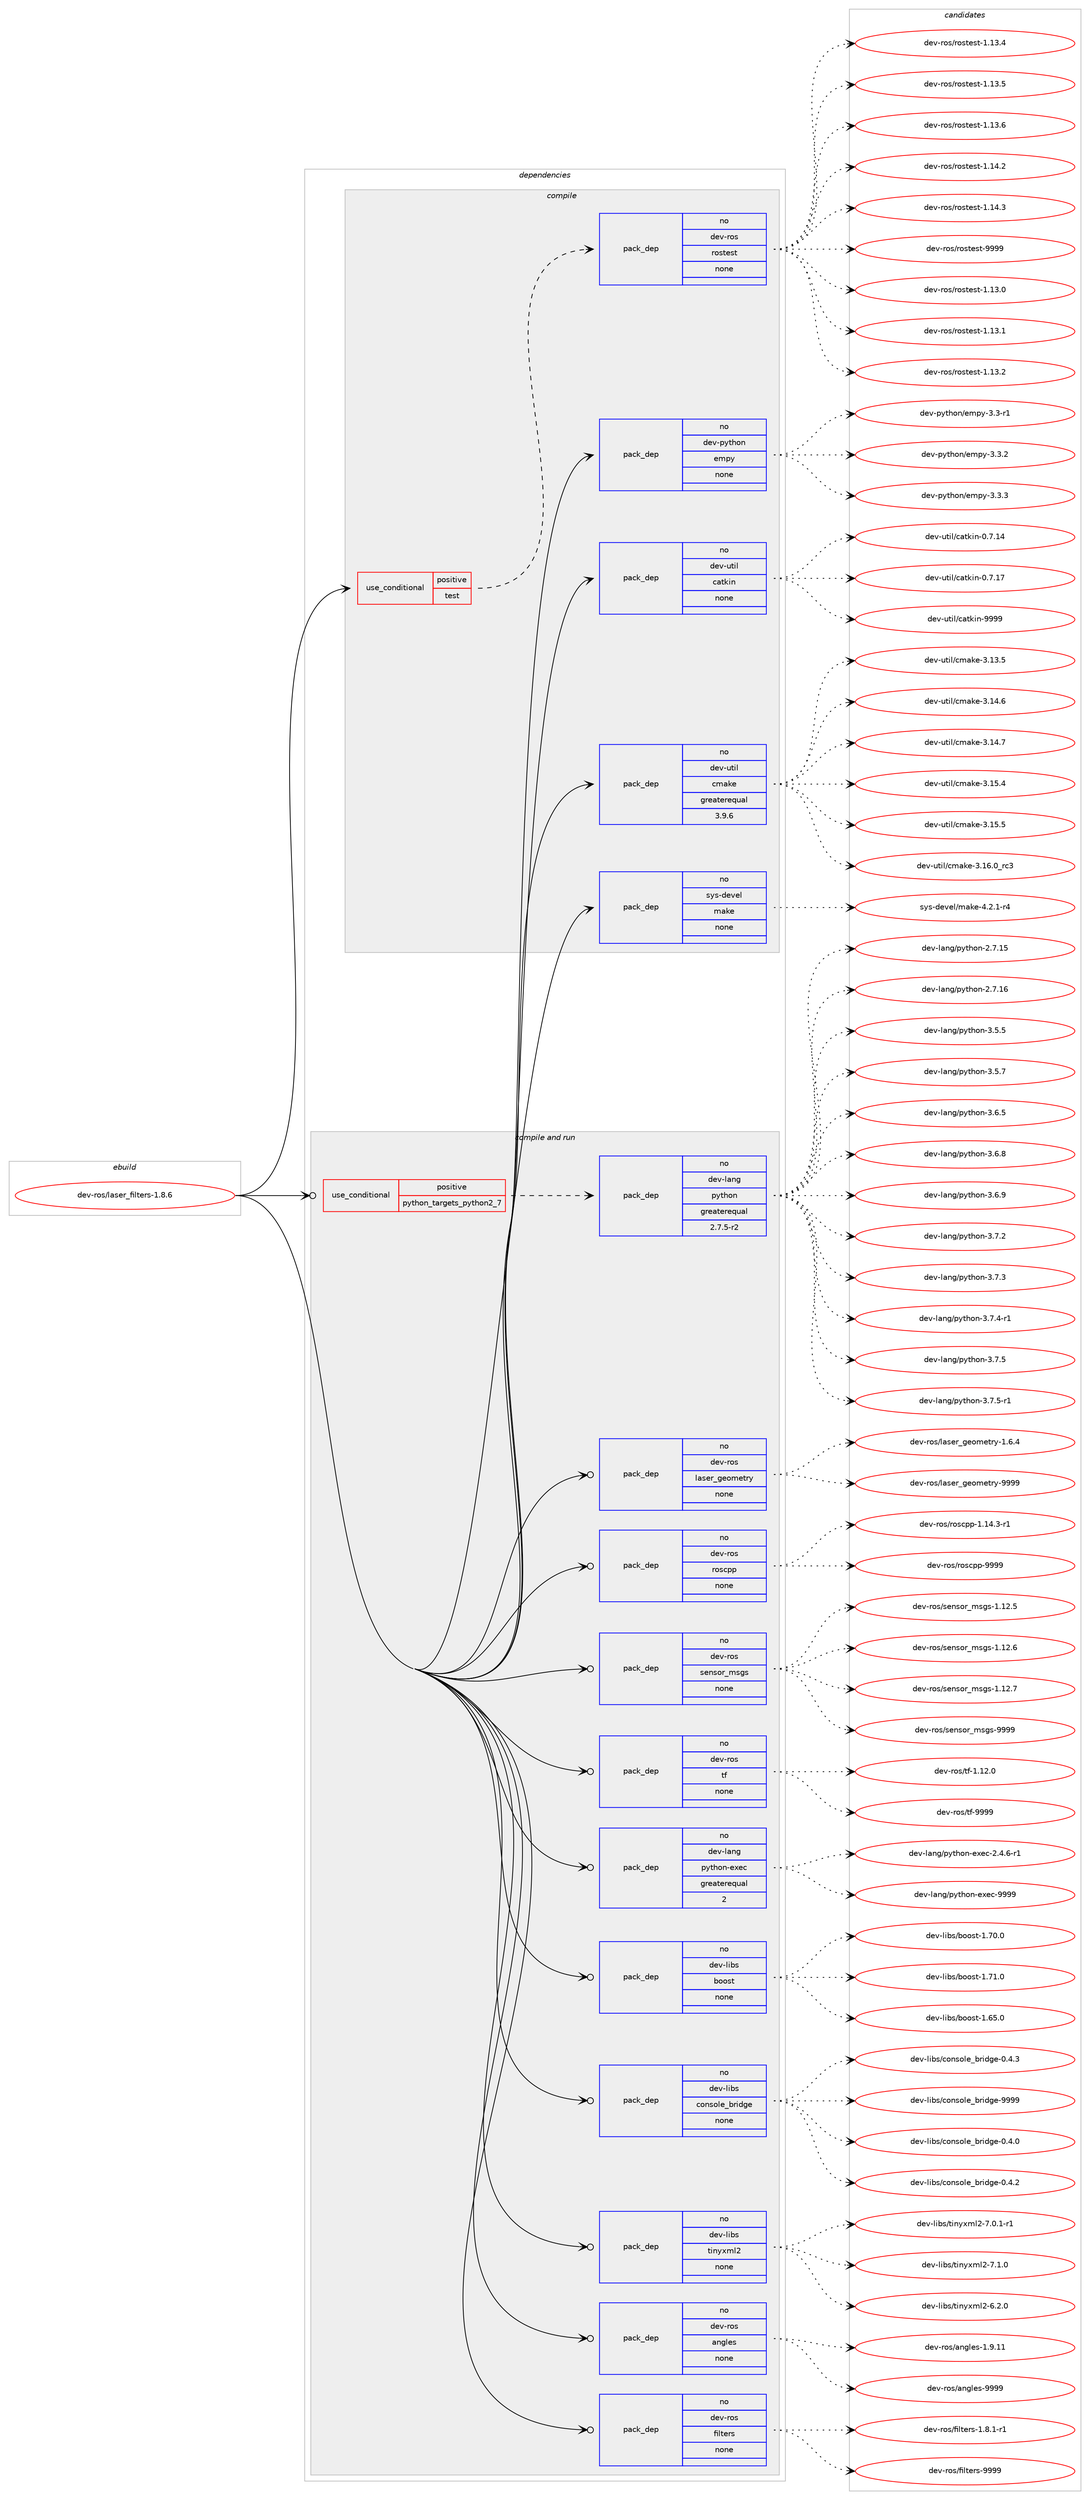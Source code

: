digraph prolog {

# *************
# Graph options
# *************

newrank=true;
concentrate=true;
compound=true;
graph [rankdir=LR,fontname=Helvetica,fontsize=10,ranksep=1.5];#, ranksep=2.5, nodesep=0.2];
edge  [arrowhead=vee];
node  [fontname=Helvetica,fontsize=10];

# **********
# The ebuild
# **********

subgraph cluster_leftcol {
color=gray;
rank=same;
label=<<i>ebuild</i>>;
id [label="dev-ros/laser_filters-1.8.6", color=red, width=4, href="../dev-ros/laser_filters-1.8.6.svg"];
}

# ****************
# The dependencies
# ****************

subgraph cluster_midcol {
color=gray;
label=<<i>dependencies</i>>;
subgraph cluster_compile {
fillcolor="#eeeeee";
style=filled;
label=<<i>compile</i>>;
subgraph cond153701 {
dependency655381 [label=<<TABLE BORDER="0" CELLBORDER="1" CELLSPACING="0" CELLPADDING="4"><TR><TD ROWSPAN="3" CELLPADDING="10">use_conditional</TD></TR><TR><TD>positive</TD></TR><TR><TD>test</TD></TR></TABLE>>, shape=none, color=red];
subgraph pack489774 {
dependency655382 [label=<<TABLE BORDER="0" CELLBORDER="1" CELLSPACING="0" CELLPADDING="4" WIDTH="220"><TR><TD ROWSPAN="6" CELLPADDING="30">pack_dep</TD></TR><TR><TD WIDTH="110">no</TD></TR><TR><TD>dev-ros</TD></TR><TR><TD>rostest</TD></TR><TR><TD>none</TD></TR><TR><TD></TD></TR></TABLE>>, shape=none, color=blue];
}
dependency655381:e -> dependency655382:w [weight=20,style="dashed",arrowhead="vee"];
}
id:e -> dependency655381:w [weight=20,style="solid",arrowhead="vee"];
subgraph pack489775 {
dependency655383 [label=<<TABLE BORDER="0" CELLBORDER="1" CELLSPACING="0" CELLPADDING="4" WIDTH="220"><TR><TD ROWSPAN="6" CELLPADDING="30">pack_dep</TD></TR><TR><TD WIDTH="110">no</TD></TR><TR><TD>dev-python</TD></TR><TR><TD>empy</TD></TR><TR><TD>none</TD></TR><TR><TD></TD></TR></TABLE>>, shape=none, color=blue];
}
id:e -> dependency655383:w [weight=20,style="solid",arrowhead="vee"];
subgraph pack489776 {
dependency655384 [label=<<TABLE BORDER="0" CELLBORDER="1" CELLSPACING="0" CELLPADDING="4" WIDTH="220"><TR><TD ROWSPAN="6" CELLPADDING="30">pack_dep</TD></TR><TR><TD WIDTH="110">no</TD></TR><TR><TD>dev-util</TD></TR><TR><TD>catkin</TD></TR><TR><TD>none</TD></TR><TR><TD></TD></TR></TABLE>>, shape=none, color=blue];
}
id:e -> dependency655384:w [weight=20,style="solid",arrowhead="vee"];
subgraph pack489777 {
dependency655385 [label=<<TABLE BORDER="0" CELLBORDER="1" CELLSPACING="0" CELLPADDING="4" WIDTH="220"><TR><TD ROWSPAN="6" CELLPADDING="30">pack_dep</TD></TR><TR><TD WIDTH="110">no</TD></TR><TR><TD>dev-util</TD></TR><TR><TD>cmake</TD></TR><TR><TD>greaterequal</TD></TR><TR><TD>3.9.6</TD></TR></TABLE>>, shape=none, color=blue];
}
id:e -> dependency655385:w [weight=20,style="solid",arrowhead="vee"];
subgraph pack489778 {
dependency655386 [label=<<TABLE BORDER="0" CELLBORDER="1" CELLSPACING="0" CELLPADDING="4" WIDTH="220"><TR><TD ROWSPAN="6" CELLPADDING="30">pack_dep</TD></TR><TR><TD WIDTH="110">no</TD></TR><TR><TD>sys-devel</TD></TR><TR><TD>make</TD></TR><TR><TD>none</TD></TR><TR><TD></TD></TR></TABLE>>, shape=none, color=blue];
}
id:e -> dependency655386:w [weight=20,style="solid",arrowhead="vee"];
}
subgraph cluster_compileandrun {
fillcolor="#eeeeee";
style=filled;
label=<<i>compile and run</i>>;
subgraph cond153702 {
dependency655387 [label=<<TABLE BORDER="0" CELLBORDER="1" CELLSPACING="0" CELLPADDING="4"><TR><TD ROWSPAN="3" CELLPADDING="10">use_conditional</TD></TR><TR><TD>positive</TD></TR><TR><TD>python_targets_python2_7</TD></TR></TABLE>>, shape=none, color=red];
subgraph pack489779 {
dependency655388 [label=<<TABLE BORDER="0" CELLBORDER="1" CELLSPACING="0" CELLPADDING="4" WIDTH="220"><TR><TD ROWSPAN="6" CELLPADDING="30">pack_dep</TD></TR><TR><TD WIDTH="110">no</TD></TR><TR><TD>dev-lang</TD></TR><TR><TD>python</TD></TR><TR><TD>greaterequal</TD></TR><TR><TD>2.7.5-r2</TD></TR></TABLE>>, shape=none, color=blue];
}
dependency655387:e -> dependency655388:w [weight=20,style="dashed",arrowhead="vee"];
}
id:e -> dependency655387:w [weight=20,style="solid",arrowhead="odotvee"];
subgraph pack489780 {
dependency655389 [label=<<TABLE BORDER="0" CELLBORDER="1" CELLSPACING="0" CELLPADDING="4" WIDTH="220"><TR><TD ROWSPAN="6" CELLPADDING="30">pack_dep</TD></TR><TR><TD WIDTH="110">no</TD></TR><TR><TD>dev-lang</TD></TR><TR><TD>python-exec</TD></TR><TR><TD>greaterequal</TD></TR><TR><TD>2</TD></TR></TABLE>>, shape=none, color=blue];
}
id:e -> dependency655389:w [weight=20,style="solid",arrowhead="odotvee"];
subgraph pack489781 {
dependency655390 [label=<<TABLE BORDER="0" CELLBORDER="1" CELLSPACING="0" CELLPADDING="4" WIDTH="220"><TR><TD ROWSPAN="6" CELLPADDING="30">pack_dep</TD></TR><TR><TD WIDTH="110">no</TD></TR><TR><TD>dev-libs</TD></TR><TR><TD>boost</TD></TR><TR><TD>none</TD></TR><TR><TD></TD></TR></TABLE>>, shape=none, color=blue];
}
id:e -> dependency655390:w [weight=20,style="solid",arrowhead="odotvee"];
subgraph pack489782 {
dependency655391 [label=<<TABLE BORDER="0" CELLBORDER="1" CELLSPACING="0" CELLPADDING="4" WIDTH="220"><TR><TD ROWSPAN="6" CELLPADDING="30">pack_dep</TD></TR><TR><TD WIDTH="110">no</TD></TR><TR><TD>dev-libs</TD></TR><TR><TD>console_bridge</TD></TR><TR><TD>none</TD></TR><TR><TD></TD></TR></TABLE>>, shape=none, color=blue];
}
id:e -> dependency655391:w [weight=20,style="solid",arrowhead="odotvee"];
subgraph pack489783 {
dependency655392 [label=<<TABLE BORDER="0" CELLBORDER="1" CELLSPACING="0" CELLPADDING="4" WIDTH="220"><TR><TD ROWSPAN="6" CELLPADDING="30">pack_dep</TD></TR><TR><TD WIDTH="110">no</TD></TR><TR><TD>dev-libs</TD></TR><TR><TD>tinyxml2</TD></TR><TR><TD>none</TD></TR><TR><TD></TD></TR></TABLE>>, shape=none, color=blue];
}
id:e -> dependency655392:w [weight=20,style="solid",arrowhead="odotvee"];
subgraph pack489784 {
dependency655393 [label=<<TABLE BORDER="0" CELLBORDER="1" CELLSPACING="0" CELLPADDING="4" WIDTH="220"><TR><TD ROWSPAN="6" CELLPADDING="30">pack_dep</TD></TR><TR><TD WIDTH="110">no</TD></TR><TR><TD>dev-ros</TD></TR><TR><TD>angles</TD></TR><TR><TD>none</TD></TR><TR><TD></TD></TR></TABLE>>, shape=none, color=blue];
}
id:e -> dependency655393:w [weight=20,style="solid",arrowhead="odotvee"];
subgraph pack489785 {
dependency655394 [label=<<TABLE BORDER="0" CELLBORDER="1" CELLSPACING="0" CELLPADDING="4" WIDTH="220"><TR><TD ROWSPAN="6" CELLPADDING="30">pack_dep</TD></TR><TR><TD WIDTH="110">no</TD></TR><TR><TD>dev-ros</TD></TR><TR><TD>filters</TD></TR><TR><TD>none</TD></TR><TR><TD></TD></TR></TABLE>>, shape=none, color=blue];
}
id:e -> dependency655394:w [weight=20,style="solid",arrowhead="odotvee"];
subgraph pack489786 {
dependency655395 [label=<<TABLE BORDER="0" CELLBORDER="1" CELLSPACING="0" CELLPADDING="4" WIDTH="220"><TR><TD ROWSPAN="6" CELLPADDING="30">pack_dep</TD></TR><TR><TD WIDTH="110">no</TD></TR><TR><TD>dev-ros</TD></TR><TR><TD>laser_geometry</TD></TR><TR><TD>none</TD></TR><TR><TD></TD></TR></TABLE>>, shape=none, color=blue];
}
id:e -> dependency655395:w [weight=20,style="solid",arrowhead="odotvee"];
subgraph pack489787 {
dependency655396 [label=<<TABLE BORDER="0" CELLBORDER="1" CELLSPACING="0" CELLPADDING="4" WIDTH="220"><TR><TD ROWSPAN="6" CELLPADDING="30">pack_dep</TD></TR><TR><TD WIDTH="110">no</TD></TR><TR><TD>dev-ros</TD></TR><TR><TD>roscpp</TD></TR><TR><TD>none</TD></TR><TR><TD></TD></TR></TABLE>>, shape=none, color=blue];
}
id:e -> dependency655396:w [weight=20,style="solid",arrowhead="odotvee"];
subgraph pack489788 {
dependency655397 [label=<<TABLE BORDER="0" CELLBORDER="1" CELLSPACING="0" CELLPADDING="4" WIDTH="220"><TR><TD ROWSPAN="6" CELLPADDING="30">pack_dep</TD></TR><TR><TD WIDTH="110">no</TD></TR><TR><TD>dev-ros</TD></TR><TR><TD>sensor_msgs</TD></TR><TR><TD>none</TD></TR><TR><TD></TD></TR></TABLE>>, shape=none, color=blue];
}
id:e -> dependency655397:w [weight=20,style="solid",arrowhead="odotvee"];
subgraph pack489789 {
dependency655398 [label=<<TABLE BORDER="0" CELLBORDER="1" CELLSPACING="0" CELLPADDING="4" WIDTH="220"><TR><TD ROWSPAN="6" CELLPADDING="30">pack_dep</TD></TR><TR><TD WIDTH="110">no</TD></TR><TR><TD>dev-ros</TD></TR><TR><TD>tf</TD></TR><TR><TD>none</TD></TR><TR><TD></TD></TR></TABLE>>, shape=none, color=blue];
}
id:e -> dependency655398:w [weight=20,style="solid",arrowhead="odotvee"];
}
subgraph cluster_run {
fillcolor="#eeeeee";
style=filled;
label=<<i>run</i>>;
}
}

# **************
# The candidates
# **************

subgraph cluster_choices {
rank=same;
color=gray;
label=<<i>candidates</i>>;

subgraph choice489774 {
color=black;
nodesep=1;
choice100101118451141111154711411111511610111511645494649514648 [label="dev-ros/rostest-1.13.0", color=red, width=4,href="../dev-ros/rostest-1.13.0.svg"];
choice100101118451141111154711411111511610111511645494649514649 [label="dev-ros/rostest-1.13.1", color=red, width=4,href="../dev-ros/rostest-1.13.1.svg"];
choice100101118451141111154711411111511610111511645494649514650 [label="dev-ros/rostest-1.13.2", color=red, width=4,href="../dev-ros/rostest-1.13.2.svg"];
choice100101118451141111154711411111511610111511645494649514652 [label="dev-ros/rostest-1.13.4", color=red, width=4,href="../dev-ros/rostest-1.13.4.svg"];
choice100101118451141111154711411111511610111511645494649514653 [label="dev-ros/rostest-1.13.5", color=red, width=4,href="../dev-ros/rostest-1.13.5.svg"];
choice100101118451141111154711411111511610111511645494649514654 [label="dev-ros/rostest-1.13.6", color=red, width=4,href="../dev-ros/rostest-1.13.6.svg"];
choice100101118451141111154711411111511610111511645494649524650 [label="dev-ros/rostest-1.14.2", color=red, width=4,href="../dev-ros/rostest-1.14.2.svg"];
choice100101118451141111154711411111511610111511645494649524651 [label="dev-ros/rostest-1.14.3", color=red, width=4,href="../dev-ros/rostest-1.14.3.svg"];
choice10010111845114111115471141111151161011151164557575757 [label="dev-ros/rostest-9999", color=red, width=4,href="../dev-ros/rostest-9999.svg"];
dependency655382:e -> choice100101118451141111154711411111511610111511645494649514648:w [style=dotted,weight="100"];
dependency655382:e -> choice100101118451141111154711411111511610111511645494649514649:w [style=dotted,weight="100"];
dependency655382:e -> choice100101118451141111154711411111511610111511645494649514650:w [style=dotted,weight="100"];
dependency655382:e -> choice100101118451141111154711411111511610111511645494649514652:w [style=dotted,weight="100"];
dependency655382:e -> choice100101118451141111154711411111511610111511645494649514653:w [style=dotted,weight="100"];
dependency655382:e -> choice100101118451141111154711411111511610111511645494649514654:w [style=dotted,weight="100"];
dependency655382:e -> choice100101118451141111154711411111511610111511645494649524650:w [style=dotted,weight="100"];
dependency655382:e -> choice100101118451141111154711411111511610111511645494649524651:w [style=dotted,weight="100"];
dependency655382:e -> choice10010111845114111115471141111151161011151164557575757:w [style=dotted,weight="100"];
}
subgraph choice489775 {
color=black;
nodesep=1;
choice1001011184511212111610411111047101109112121455146514511449 [label="dev-python/empy-3.3-r1", color=red, width=4,href="../dev-python/empy-3.3-r1.svg"];
choice1001011184511212111610411111047101109112121455146514650 [label="dev-python/empy-3.3.2", color=red, width=4,href="../dev-python/empy-3.3.2.svg"];
choice1001011184511212111610411111047101109112121455146514651 [label="dev-python/empy-3.3.3", color=red, width=4,href="../dev-python/empy-3.3.3.svg"];
dependency655383:e -> choice1001011184511212111610411111047101109112121455146514511449:w [style=dotted,weight="100"];
dependency655383:e -> choice1001011184511212111610411111047101109112121455146514650:w [style=dotted,weight="100"];
dependency655383:e -> choice1001011184511212111610411111047101109112121455146514651:w [style=dotted,weight="100"];
}
subgraph choice489776 {
color=black;
nodesep=1;
choice1001011184511711610510847999711610710511045484655464952 [label="dev-util/catkin-0.7.14", color=red, width=4,href="../dev-util/catkin-0.7.14.svg"];
choice1001011184511711610510847999711610710511045484655464955 [label="dev-util/catkin-0.7.17", color=red, width=4,href="../dev-util/catkin-0.7.17.svg"];
choice100101118451171161051084799971161071051104557575757 [label="dev-util/catkin-9999", color=red, width=4,href="../dev-util/catkin-9999.svg"];
dependency655384:e -> choice1001011184511711610510847999711610710511045484655464952:w [style=dotted,weight="100"];
dependency655384:e -> choice1001011184511711610510847999711610710511045484655464955:w [style=dotted,weight="100"];
dependency655384:e -> choice100101118451171161051084799971161071051104557575757:w [style=dotted,weight="100"];
}
subgraph choice489777 {
color=black;
nodesep=1;
choice1001011184511711610510847991099710710145514649514653 [label="dev-util/cmake-3.13.5", color=red, width=4,href="../dev-util/cmake-3.13.5.svg"];
choice1001011184511711610510847991099710710145514649524654 [label="dev-util/cmake-3.14.6", color=red, width=4,href="../dev-util/cmake-3.14.6.svg"];
choice1001011184511711610510847991099710710145514649524655 [label="dev-util/cmake-3.14.7", color=red, width=4,href="../dev-util/cmake-3.14.7.svg"];
choice1001011184511711610510847991099710710145514649534652 [label="dev-util/cmake-3.15.4", color=red, width=4,href="../dev-util/cmake-3.15.4.svg"];
choice1001011184511711610510847991099710710145514649534653 [label="dev-util/cmake-3.15.5", color=red, width=4,href="../dev-util/cmake-3.15.5.svg"];
choice1001011184511711610510847991099710710145514649544648951149951 [label="dev-util/cmake-3.16.0_rc3", color=red, width=4,href="../dev-util/cmake-3.16.0_rc3.svg"];
dependency655385:e -> choice1001011184511711610510847991099710710145514649514653:w [style=dotted,weight="100"];
dependency655385:e -> choice1001011184511711610510847991099710710145514649524654:w [style=dotted,weight="100"];
dependency655385:e -> choice1001011184511711610510847991099710710145514649524655:w [style=dotted,weight="100"];
dependency655385:e -> choice1001011184511711610510847991099710710145514649534652:w [style=dotted,weight="100"];
dependency655385:e -> choice1001011184511711610510847991099710710145514649534653:w [style=dotted,weight="100"];
dependency655385:e -> choice1001011184511711610510847991099710710145514649544648951149951:w [style=dotted,weight="100"];
}
subgraph choice489778 {
color=black;
nodesep=1;
choice1151211154510010111810110847109971071014552465046494511452 [label="sys-devel/make-4.2.1-r4", color=red, width=4,href="../sys-devel/make-4.2.1-r4.svg"];
dependency655386:e -> choice1151211154510010111810110847109971071014552465046494511452:w [style=dotted,weight="100"];
}
subgraph choice489779 {
color=black;
nodesep=1;
choice10010111845108971101034711212111610411111045504655464953 [label="dev-lang/python-2.7.15", color=red, width=4,href="../dev-lang/python-2.7.15.svg"];
choice10010111845108971101034711212111610411111045504655464954 [label="dev-lang/python-2.7.16", color=red, width=4,href="../dev-lang/python-2.7.16.svg"];
choice100101118451089711010347112121116104111110455146534653 [label="dev-lang/python-3.5.5", color=red, width=4,href="../dev-lang/python-3.5.5.svg"];
choice100101118451089711010347112121116104111110455146534655 [label="dev-lang/python-3.5.7", color=red, width=4,href="../dev-lang/python-3.5.7.svg"];
choice100101118451089711010347112121116104111110455146544653 [label="dev-lang/python-3.6.5", color=red, width=4,href="../dev-lang/python-3.6.5.svg"];
choice100101118451089711010347112121116104111110455146544656 [label="dev-lang/python-3.6.8", color=red, width=4,href="../dev-lang/python-3.6.8.svg"];
choice100101118451089711010347112121116104111110455146544657 [label="dev-lang/python-3.6.9", color=red, width=4,href="../dev-lang/python-3.6.9.svg"];
choice100101118451089711010347112121116104111110455146554650 [label="dev-lang/python-3.7.2", color=red, width=4,href="../dev-lang/python-3.7.2.svg"];
choice100101118451089711010347112121116104111110455146554651 [label="dev-lang/python-3.7.3", color=red, width=4,href="../dev-lang/python-3.7.3.svg"];
choice1001011184510897110103471121211161041111104551465546524511449 [label="dev-lang/python-3.7.4-r1", color=red, width=4,href="../dev-lang/python-3.7.4-r1.svg"];
choice100101118451089711010347112121116104111110455146554653 [label="dev-lang/python-3.7.5", color=red, width=4,href="../dev-lang/python-3.7.5.svg"];
choice1001011184510897110103471121211161041111104551465546534511449 [label="dev-lang/python-3.7.5-r1", color=red, width=4,href="../dev-lang/python-3.7.5-r1.svg"];
dependency655388:e -> choice10010111845108971101034711212111610411111045504655464953:w [style=dotted,weight="100"];
dependency655388:e -> choice10010111845108971101034711212111610411111045504655464954:w [style=dotted,weight="100"];
dependency655388:e -> choice100101118451089711010347112121116104111110455146534653:w [style=dotted,weight="100"];
dependency655388:e -> choice100101118451089711010347112121116104111110455146534655:w [style=dotted,weight="100"];
dependency655388:e -> choice100101118451089711010347112121116104111110455146544653:w [style=dotted,weight="100"];
dependency655388:e -> choice100101118451089711010347112121116104111110455146544656:w [style=dotted,weight="100"];
dependency655388:e -> choice100101118451089711010347112121116104111110455146544657:w [style=dotted,weight="100"];
dependency655388:e -> choice100101118451089711010347112121116104111110455146554650:w [style=dotted,weight="100"];
dependency655388:e -> choice100101118451089711010347112121116104111110455146554651:w [style=dotted,weight="100"];
dependency655388:e -> choice1001011184510897110103471121211161041111104551465546524511449:w [style=dotted,weight="100"];
dependency655388:e -> choice100101118451089711010347112121116104111110455146554653:w [style=dotted,weight="100"];
dependency655388:e -> choice1001011184510897110103471121211161041111104551465546534511449:w [style=dotted,weight="100"];
}
subgraph choice489780 {
color=black;
nodesep=1;
choice10010111845108971101034711212111610411111045101120101994550465246544511449 [label="dev-lang/python-exec-2.4.6-r1", color=red, width=4,href="../dev-lang/python-exec-2.4.6-r1.svg"];
choice10010111845108971101034711212111610411111045101120101994557575757 [label="dev-lang/python-exec-9999", color=red, width=4,href="../dev-lang/python-exec-9999.svg"];
dependency655389:e -> choice10010111845108971101034711212111610411111045101120101994550465246544511449:w [style=dotted,weight="100"];
dependency655389:e -> choice10010111845108971101034711212111610411111045101120101994557575757:w [style=dotted,weight="100"];
}
subgraph choice489781 {
color=black;
nodesep=1;
choice1001011184510810598115479811111111511645494654534648 [label="dev-libs/boost-1.65.0", color=red, width=4,href="../dev-libs/boost-1.65.0.svg"];
choice1001011184510810598115479811111111511645494655484648 [label="dev-libs/boost-1.70.0", color=red, width=4,href="../dev-libs/boost-1.70.0.svg"];
choice1001011184510810598115479811111111511645494655494648 [label="dev-libs/boost-1.71.0", color=red, width=4,href="../dev-libs/boost-1.71.0.svg"];
dependency655390:e -> choice1001011184510810598115479811111111511645494654534648:w [style=dotted,weight="100"];
dependency655390:e -> choice1001011184510810598115479811111111511645494655484648:w [style=dotted,weight="100"];
dependency655390:e -> choice1001011184510810598115479811111111511645494655494648:w [style=dotted,weight="100"];
}
subgraph choice489782 {
color=black;
nodesep=1;
choice100101118451081059811547991111101151111081019598114105100103101454846524648 [label="dev-libs/console_bridge-0.4.0", color=red, width=4,href="../dev-libs/console_bridge-0.4.0.svg"];
choice100101118451081059811547991111101151111081019598114105100103101454846524650 [label="dev-libs/console_bridge-0.4.2", color=red, width=4,href="../dev-libs/console_bridge-0.4.2.svg"];
choice100101118451081059811547991111101151111081019598114105100103101454846524651 [label="dev-libs/console_bridge-0.4.3", color=red, width=4,href="../dev-libs/console_bridge-0.4.3.svg"];
choice1001011184510810598115479911111011511110810195981141051001031014557575757 [label="dev-libs/console_bridge-9999", color=red, width=4,href="../dev-libs/console_bridge-9999.svg"];
dependency655391:e -> choice100101118451081059811547991111101151111081019598114105100103101454846524648:w [style=dotted,weight="100"];
dependency655391:e -> choice100101118451081059811547991111101151111081019598114105100103101454846524650:w [style=dotted,weight="100"];
dependency655391:e -> choice100101118451081059811547991111101151111081019598114105100103101454846524651:w [style=dotted,weight="100"];
dependency655391:e -> choice1001011184510810598115479911111011511110810195981141051001031014557575757:w [style=dotted,weight="100"];
}
subgraph choice489783 {
color=black;
nodesep=1;
choice10010111845108105981154711610511012112010910850455446504648 [label="dev-libs/tinyxml2-6.2.0", color=red, width=4,href="../dev-libs/tinyxml2-6.2.0.svg"];
choice100101118451081059811547116105110121120109108504555464846494511449 [label="dev-libs/tinyxml2-7.0.1-r1", color=red, width=4,href="../dev-libs/tinyxml2-7.0.1-r1.svg"];
choice10010111845108105981154711610511012112010910850455546494648 [label="dev-libs/tinyxml2-7.1.0", color=red, width=4,href="../dev-libs/tinyxml2-7.1.0.svg"];
dependency655392:e -> choice10010111845108105981154711610511012112010910850455446504648:w [style=dotted,weight="100"];
dependency655392:e -> choice100101118451081059811547116105110121120109108504555464846494511449:w [style=dotted,weight="100"];
dependency655392:e -> choice10010111845108105981154711610511012112010910850455546494648:w [style=dotted,weight="100"];
}
subgraph choice489784 {
color=black;
nodesep=1;
choice10010111845114111115479711010310810111545494657464949 [label="dev-ros/angles-1.9.11", color=red, width=4,href="../dev-ros/angles-1.9.11.svg"];
choice1001011184511411111547971101031081011154557575757 [label="dev-ros/angles-9999", color=red, width=4,href="../dev-ros/angles-9999.svg"];
dependency655393:e -> choice10010111845114111115479711010310810111545494657464949:w [style=dotted,weight="100"];
dependency655393:e -> choice1001011184511411111547971101031081011154557575757:w [style=dotted,weight="100"];
}
subgraph choice489785 {
color=black;
nodesep=1;
choice10010111845114111115471021051081161011141154549465646494511449 [label="dev-ros/filters-1.8.1-r1", color=red, width=4,href="../dev-ros/filters-1.8.1-r1.svg"];
choice10010111845114111115471021051081161011141154557575757 [label="dev-ros/filters-9999", color=red, width=4,href="../dev-ros/filters-9999.svg"];
dependency655394:e -> choice10010111845114111115471021051081161011141154549465646494511449:w [style=dotted,weight="100"];
dependency655394:e -> choice10010111845114111115471021051081161011141154557575757:w [style=dotted,weight="100"];
}
subgraph choice489786 {
color=black;
nodesep=1;
choice10010111845114111115471089711510111495103101111109101116114121454946544652 [label="dev-ros/laser_geometry-1.6.4", color=red, width=4,href="../dev-ros/laser_geometry-1.6.4.svg"];
choice100101118451141111154710897115101114951031011111091011161141214557575757 [label="dev-ros/laser_geometry-9999", color=red, width=4,href="../dev-ros/laser_geometry-9999.svg"];
dependency655395:e -> choice10010111845114111115471089711510111495103101111109101116114121454946544652:w [style=dotted,weight="100"];
dependency655395:e -> choice100101118451141111154710897115101114951031011111091011161141214557575757:w [style=dotted,weight="100"];
}
subgraph choice489787 {
color=black;
nodesep=1;
choice100101118451141111154711411111599112112454946495246514511449 [label="dev-ros/roscpp-1.14.3-r1", color=red, width=4,href="../dev-ros/roscpp-1.14.3-r1.svg"];
choice1001011184511411111547114111115991121124557575757 [label="dev-ros/roscpp-9999", color=red, width=4,href="../dev-ros/roscpp-9999.svg"];
dependency655396:e -> choice100101118451141111154711411111599112112454946495246514511449:w [style=dotted,weight="100"];
dependency655396:e -> choice1001011184511411111547114111115991121124557575757:w [style=dotted,weight="100"];
}
subgraph choice489788 {
color=black;
nodesep=1;
choice10010111845114111115471151011101151111149510911510311545494649504653 [label="dev-ros/sensor_msgs-1.12.5", color=red, width=4,href="../dev-ros/sensor_msgs-1.12.5.svg"];
choice10010111845114111115471151011101151111149510911510311545494649504654 [label="dev-ros/sensor_msgs-1.12.6", color=red, width=4,href="../dev-ros/sensor_msgs-1.12.6.svg"];
choice10010111845114111115471151011101151111149510911510311545494649504655 [label="dev-ros/sensor_msgs-1.12.7", color=red, width=4,href="../dev-ros/sensor_msgs-1.12.7.svg"];
choice1001011184511411111547115101110115111114951091151031154557575757 [label="dev-ros/sensor_msgs-9999", color=red, width=4,href="../dev-ros/sensor_msgs-9999.svg"];
dependency655397:e -> choice10010111845114111115471151011101151111149510911510311545494649504653:w [style=dotted,weight="100"];
dependency655397:e -> choice10010111845114111115471151011101151111149510911510311545494649504654:w [style=dotted,weight="100"];
dependency655397:e -> choice10010111845114111115471151011101151111149510911510311545494649504655:w [style=dotted,weight="100"];
dependency655397:e -> choice1001011184511411111547115101110115111114951091151031154557575757:w [style=dotted,weight="100"];
}
subgraph choice489789 {
color=black;
nodesep=1;
choice100101118451141111154711610245494649504648 [label="dev-ros/tf-1.12.0", color=red, width=4,href="../dev-ros/tf-1.12.0.svg"];
choice10010111845114111115471161024557575757 [label="dev-ros/tf-9999", color=red, width=4,href="../dev-ros/tf-9999.svg"];
dependency655398:e -> choice100101118451141111154711610245494649504648:w [style=dotted,weight="100"];
dependency655398:e -> choice10010111845114111115471161024557575757:w [style=dotted,weight="100"];
}
}

}
